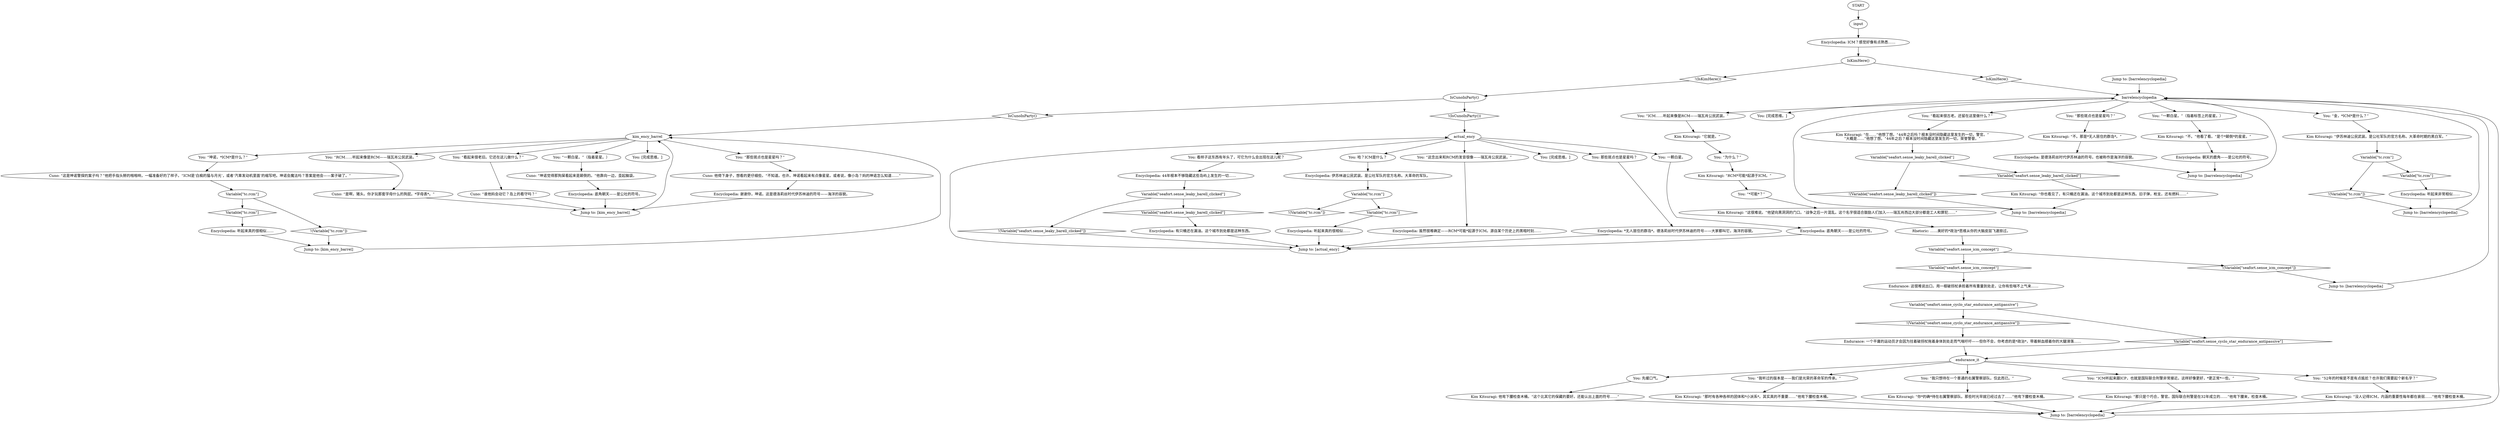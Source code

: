# SEAFORT ORB / ICM logo questions
# (afterthought on ICM)
# ==================================================
digraph G {
	  0 [label="START"];
	  1 [label="input"];
	  2 [label="Variable[\"tc.rcm\"]"];
	  3 [label="Variable[\"tc.rcm\"]", shape=diamond];
	  4 [label="!(Variable[\"tc.rcm\"])", shape=diamond];
	  5 [label="You: “那些斑点也是星星吗？”"];
	  6 [label="You: 先缓口气。"];
	  7 [label="Encyclopedia: 44年根本不够隐藏这些岛屿上发生的一切……"];
	  8 [label="You: 看样子这东西有年头了，可它为什么会出现在这儿呢？"];
	  9 [label="Encyclopedia: 底角朝天——是公社的符号。"];
	  10 [label="You: “ICM……听起来像是RCM——瑞瓦肖公民武装。”"];
	  11 [label="Jump to: [barrelencyclopedia]"];
	  12 [label="Jump to: [barrelencyclopedia]"];
	  13 [label="Variable[\"tc.rcm\"]"];
	  14 [label="Variable[\"tc.rcm\"]", shape=diamond];
	  15 [label="!(Variable[\"tc.rcm\"])", shape=diamond];
	  16 [label="You: [完成思维。]"];
	  17 [label="Cuno: 他倚下身子，想看的更仔细些。“不知道。也许。坤诺看起来有点像星星。或者说，像小岛？妈的坤诺怎么知道……”"];
	  18 [label="You: 哈？ICM是什么？"];
	  19 [label="Encyclopedia: 听起来非常相似……"];
	  20 [label="You: “那些斑点也是星星吗？”"];
	  21 [label="You: [完成思维。]"];
	  22 [label="Jump to: [barrelencyclopedia]"];
	  23 [label="Kim Kitsuragi: “那只是个巧合，警官。国际联合刑警是在32年成立的……”他弯下腰来，检查木桶。"];
	  24 [label="Kim Kitsuragi: “没人记得ICM，内涵的重要性每年都在衰弱……”他弯下腰检查木桶。"];
	  25 [label="Kim Kitsuragi: “那时有各种各样的团体和*小派系*。其实真的不重要……”他弯下腰检查木桶。"];
	  26 [label="Encyclopedia: 是德洛莉丝时代伊苏林迪的符号。也被称作是海洋的容貌。"];
	  27 [label="Encyclopedia: 听起来真的很相似……"];
	  28 [label="Endurance: 一个平庸的运动员才会因为拄着破拐杖拖着身体到处走而气喘吁吁——但你不会，你考虑的是*政治*，带着鲜血顺着你的大腿滑落……"];
	  30 [label="You: “我听过的版本是——我们是光荣的革命军的传承。”"];
	  31 [label="You: “我只想待在一个普通的右翼警察部队。仅此而已。”"];
	  32 [label="You: “坤诺，*ICM*是什么？”"];
	  33 [label="You: “这念出来和RCM的发音很像——瑞瓦肖公民武装。”"];
	  34 [label="Kim Kitsuragi: “它就是。”"];
	  35 [label="You: “看起来很古老。还留在这里做什么？”"];
	  36 [label="Encyclopedia: 底角朝天——是公社的符号。"];
	  37 [label="You: “ICM听起来跟ICP，也就是国际联合刑警非常接近。这样好像更好，*更正常*一些。”"];
	  38 [label="Kim Kitsuragi: “这很难说。”他望向黑洞洞的门口。“战争之后一片混乱。这个名字很适合鼓励人们加入——瑞瓦肖西边大部分都是工人和罪犯……”"];
	  39 [label="Kim Kitsuragi: “不。”他看了看。“是个*颠倒*的星星。”"];
	  40 [label="You: “RCM……听起来像是RCM——瑞瓦肖公民武装。”"];
	  41 [label="You: 那些斑点也是星星吗？"];
	  42 [label="Jump to: [kim_ency_barrel]"];
	  43 [label="Encyclopedia: 听起来真的很相似……"];
	  44 [label="barrelencyclopedia"];
	  45 [label="Jump to: [barrelencyclopedia]"];
	  46 [label="You: “看起来很老旧。它还在这儿做什么？”"];
	  47 [label="Cuno: “坤诺觉得那狗屎看起来是颠倒的。”他靠向一边，歪起脑袋。"];
	  48 [label="Encyclopedia: 有只桶还在漏油。这个城市到处都是这种东西。"];
	  49 [label="Kim Kitsuragi: “不。那是*无人居住的群岛*。”"];
	  50 [label="IsKimHere()"];
	  51 [label="IsKimHere()", shape=diamond];
	  52 [label="!(IsKimHere())", shape=diamond];
	  53 [label="Cuno: “谁他妈会动它？岛上的看守吗？”"];
	  54 [label="You: [完成思维。]"];
	  55 [label="You: “金，*ICM*是什么？”"];
	  56 [label="Kim Kitsuragi: “RCM*可能*起源于ICM。”"];
	  57 [label="Rhetoric: ……美好的*政治*思维从你的大脑皮层飞速掠过。"];
	  58 [label="Jump to: [barrelencyclopedia]"];
	  59 [label="You: “52年的时候是不是有点尴尬？也许我们需要起个新名字？”"];
	  60 [label="Jump to: [barrelencyclopedia]"];
	  61 [label="Cuno: “是啊，猪头。你才玩那套字母什么的狗屁。*字母表*。”"];
	  62 [label="Encyclopedia: ICM？感觉好像有点熟悉……"];
	  63 [label="You: “一颗白星。”（指着标签上的星星。）"];
	  64 [label="Kim Kitsuragi: “伊苏林迪公民武装。是公社军队的官方名称。大革命时期的黑白军。”"];
	  65 [label="Encyclopedia: 朝天的鹿角——是公社的符号。"];
	  66 [label="IsCunoInParty()"];
	  67 [label="IsCunoInParty()", shape=diamond];
	  68 [label="!(IsCunoInParty())", shape=diamond];
	  69 [label="Jump to: [kim_ency_barrel]"];
	  70 [label="Kim Kitsuragi: “你*的确*待在右翼警察部队。那些时光早就已经过去了……”他弯下腰检查木桶。"];
	  71 [label="You: “一颗白星。”（指着星星。）"];
	  72 [label="You: 一颗白星。"];
	  73 [label="Encyclopedia: 伊苏林迪公民武装。是公社军队的官方名称。大革命的军队。"];
	  74 [label="Encyclopedia: *无人居住的群岛*。德洛莉丝时代伊苏林迪的符号——大家都叫它，海洋的容貌。"];
	  75 [label="Variable[\"seafort.sense_leaky_barell_clicked\"]"];
	  76 [label="Variable[\"seafort.sense_leaky_barell_clicked\"]", shape=diamond];
	  77 [label="!(Variable[\"seafort.sense_leaky_barell_clicked\"])", shape=diamond];
	  78 [label="Variable[\"seafort.sense_icm_concept\"]"];
	  79 [label="Variable[\"seafort.sense_icm_concept\"]", shape=diamond];
	  80 [label="!(Variable[\"seafort.sense_icm_concept\"])", shape=diamond];
	  81 [label="Endurance: 这很难说出口。用一根破拐杖承担着所有重量到处走，让你有些喘不上气来……"];
	  82 [label="Encyclopedia: 谢谢你，坤诺。这是德洛莉丝时代伊苏林迪的符号——海洋的容貌。"];
	  83 [label="Variable[\"tc.rcm\"]"];
	  84 [label="Variable[\"tc.rcm\"]", shape=diamond];
	  85 [label="!(Variable[\"tc.rcm\"])", shape=diamond];
	  86 [label="You: “为什么？”"];
	  87 [label="endurance_it"];
	  88 [label="Kim Kitsuragi: “你也看见了，有只桶还在漏油。这个城市到处都是这种东西。旧子弹，枪支，还有燃料……”"];
	  89 [label="Variable[\"seafort.sense_cyclo_star_endurance_antipassive\"]"];
	  90 [label="Variable[\"seafort.sense_cyclo_star_endurance_antipassive\"]", shape=diamond];
	  91 [label="!(Variable[\"seafort.sense_cyclo_star_endurance_antipassive\"])", shape=diamond];
	  92 [label="kim_ency_barrel"];
	  93 [label="Cuno: “这是坤诺警探的案子吗？”他把手指头掰的啪啪响，一幅准备好的了样子。“ICM是‘白痴的猫与月光’，或者‘汽車发动机里面’的缩写吧。坤诺会魔法吗？答案是他会——案子破了。”"];
	  94 [label="Jump to: [actual_ency]"];
	  95 [label="You: “*可能*？”"];
	  96 [label="Kim Kitsuragi: 他弯下腰检查木桶。“这个比其它的保藏的要好。还能认出上面的符号……”"];
	  97 [label="Kim Kitsuragi: “在……”他想了想。“44年之后吗？根本没时间隐藏这里发生的一切，警官。”\n“大概是……”他想了想。“44年之后？根本没时间隐藏这里发生的一切，荣誉警督。”"];
	  98 [label="Variable[\"seafort.sense_leaky_barell_clicked\"]"];
	  99 [label="Variable[\"seafort.sense_leaky_barell_clicked\"]", shape=diamond];
	  100 [label="!(Variable[\"seafort.sense_leaky_barell_clicked\"])", shape=diamond];
	  101 [label="actual_ency"];
	  102 [label="Encyclopedia: 虽然很难确定——RCM*可能*起源于ICM。源自某个历史上的黑暗时刻……"];
	  0 -> 1
	  1 -> 62
	  2 -> 3
	  2 -> 4
	  3 -> 19
	  4 -> 60
	  5 -> 17
	  6 -> 96
	  7 -> 75
	  8 -> 7
	  9 -> 69
	  10 -> 34
	  11 -> 44
	  12 -> 44
	  13 -> 14
	  13 -> 15
	  14 -> 27
	  17 -> 82
	  18 -> 73
	  19 -> 60
	  20 -> 49
	  22 -> 44
	  23 -> 11
	  24 -> 11
	  25 -> 11
	  26 -> 45
	  27 -> 94
	  28 -> 87
	  30 -> 25
	  31 -> 70
	  32 -> 93
	  33 -> 102
	  34 -> 86
	  35 -> 97
	  36 -> 94
	  37 -> 23
	  38 -> 57
	  39 -> 65
	  40 -> 61
	  41 -> 74
	  42 -> 92
	  43 -> 42
	  44 -> 35
	  44 -> 10
	  44 -> 16
	  44 -> 20
	  44 -> 55
	  44 -> 63
	  45 -> 44
	  46 -> 53
	  47 -> 9
	  48 -> 94
	  49 -> 26
	  50 -> 51
	  50 -> 52
	  51 -> 44
	  52 -> 66
	  53 -> 69
	  55 -> 64
	  56 -> 95
	  57 -> 78
	  58 -> 44
	  59 -> 24
	  60 -> 44
	  61 -> 69
	  62 -> 50
	  63 -> 39
	  64 -> 2
	  65 -> 45
	  66 -> 67
	  66 -> 68
	  67 -> 92
	  68 -> 101
	  69 -> 92
	  70 -> 11
	  71 -> 47
	  72 -> 36
	  73 -> 13
	  74 -> 94
	  75 -> 76
	  75 -> 77
	  76 -> 48
	  77 -> 94
	  78 -> 80
	  78 -> 79
	  79 -> 81
	  80 -> 22
	  81 -> 89
	  82 -> 69
	  83 -> 84
	  83 -> 85
	  84 -> 43
	  85 -> 42
	  86 -> 56
	  87 -> 37
	  87 -> 6
	  87 -> 59
	  87 -> 30
	  87 -> 31
	  88 -> 58
	  89 -> 90
	  89 -> 91
	  90 -> 87
	  91 -> 28
	  92 -> 32
	  92 -> 5
	  92 -> 71
	  92 -> 40
	  92 -> 46
	  92 -> 21
	  93 -> 83
	  94 -> 101
	  95 -> 38
	  96 -> 11
	  97 -> 98
	  98 -> 99
	  98 -> 100
	  99 -> 88
	  100 -> 58
	  101 -> 33
	  101 -> 72
	  101 -> 8
	  101 -> 41
	  101 -> 18
	  101 -> 54
	  102 -> 94
}

